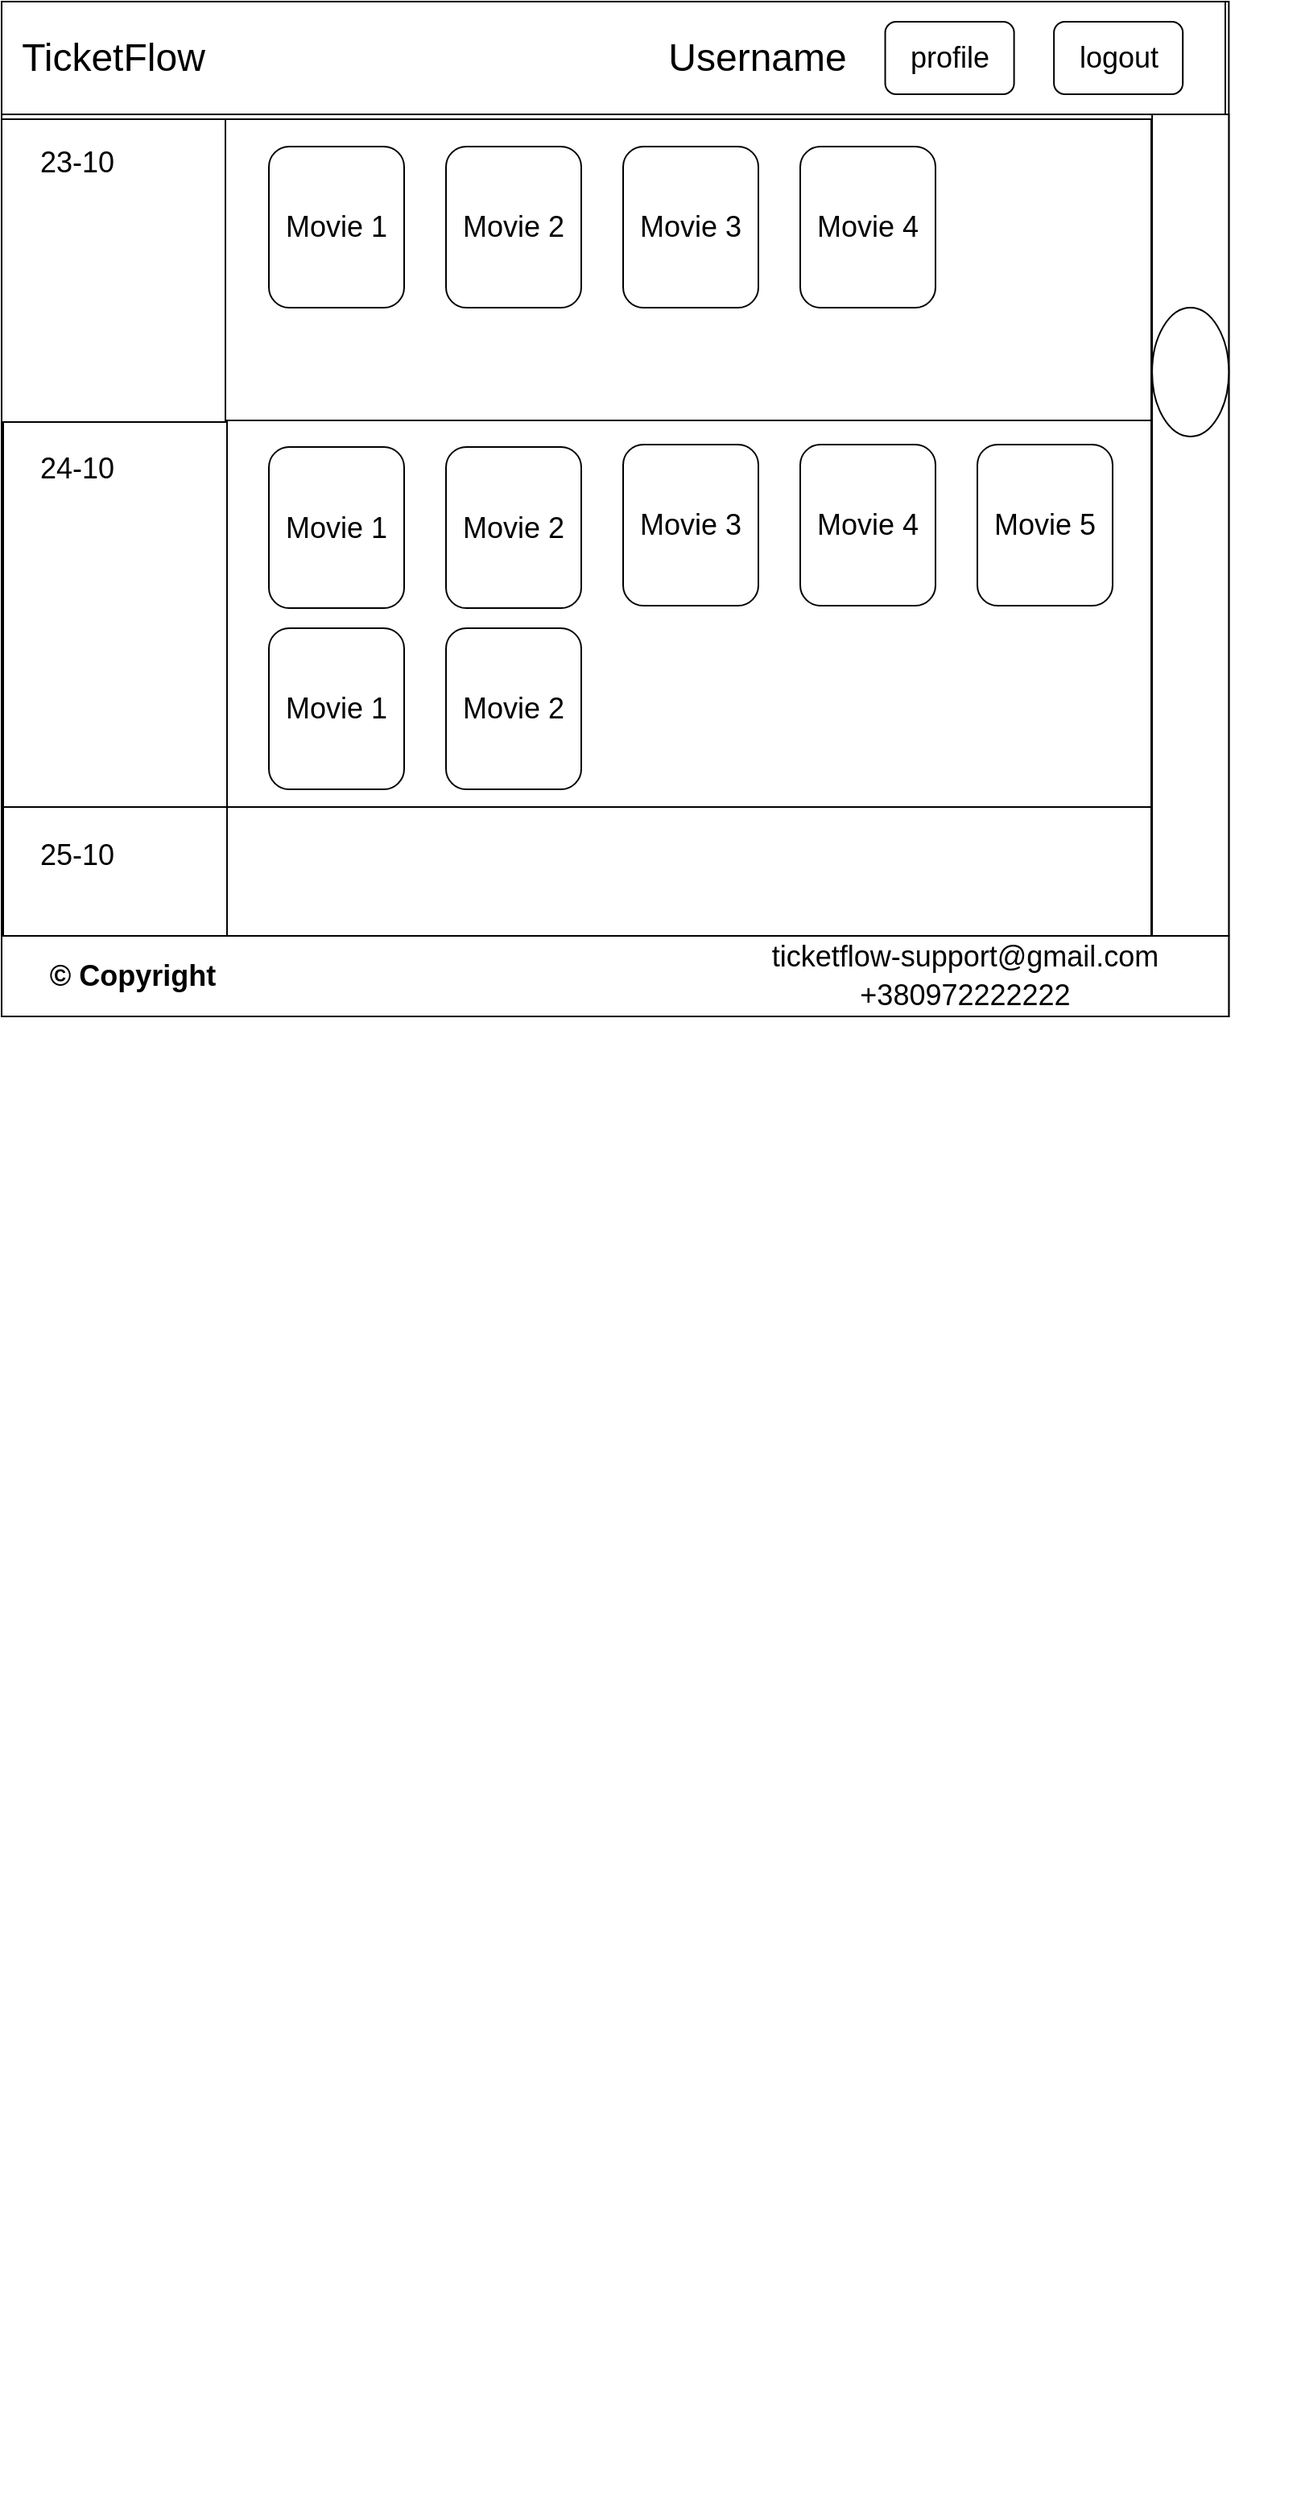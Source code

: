<mxfile version="13.1.10" type="device" pages="7"><diagram id="Z-4hZ3JRTJgvFrVa2Ro6" name="HomePage"><mxGraphModel dx="3651" dy="1426" grid="1" gridSize="10" guides="1" tooltips="1" connect="1" arrows="1" fold="1" page="1" pageScale="1" pageWidth="827" pageHeight="1169" math="0" shadow="0"><root><mxCell id="DgiCKhbRxYtAY4qSIxgt-0"/><mxCell id="DgiCKhbRxYtAY4qSIxgt-1" parent="DgiCKhbRxYtAY4qSIxgt-0"/><mxCell id="DgiCKhbRxYtAY4qSIxgt-4" value="" style="group" vertex="1" connectable="0" parent="DgiCKhbRxYtAY4qSIxgt-1"><mxGeometry x="21" y="20" width="806" height="1550" as="geometry"/></mxCell><mxCell id="DgiCKhbRxYtAY4qSIxgt-2" value="" style="rounded=0;whiteSpace=wrap;html=1;" vertex="1" parent="DgiCKhbRxYtAY4qSIxgt-4"><mxGeometry width="762.175" height="630" as="geometry"/></mxCell><mxCell id="DgiCKhbRxYtAY4qSIxgt-3" value="" style="rounded=0;whiteSpace=wrap;html=1;" vertex="1" parent="DgiCKhbRxYtAY4qSIxgt-4"><mxGeometry width="760" height="70" as="geometry"/></mxCell><mxCell id="DgiCKhbRxYtAY4qSIxgt-5" value="&lt;span style=&quot;font-size: 24px&quot;&gt;TicketFlow&lt;/span&gt;" style="text;html=1;strokeColor=none;fillColor=none;align=center;verticalAlign=middle;whiteSpace=wrap;rounded=0;" vertex="1" parent="DgiCKhbRxYtAY4qSIxgt-4"><mxGeometry x="15.243" y="15" width="108.61" height="40" as="geometry"/></mxCell><mxCell id="DgiCKhbRxYtAY4qSIxgt-13" value="&lt;font style=&quot;font-size: 24px&quot;&gt;Username&lt;/font&gt;" style="text;html=1;strokeColor=none;fillColor=none;align=center;verticalAlign=middle;whiteSpace=wrap;rounded=0;" vertex="1" parent="DgiCKhbRxYtAY4qSIxgt-4"><mxGeometry x="415.385" y="15" width="108.61" height="40" as="geometry"/></mxCell><mxCell id="DgiCKhbRxYtAY4qSIxgt-14" value="&lt;font style=&quot;font-size: 18px&quot;&gt;logout&lt;/font&gt;" style="rounded=1;whiteSpace=wrap;html=1;" vertex="1" parent="DgiCKhbRxYtAY4qSIxgt-4"><mxGeometry x="653.565" y="12.5" width="80.028" height="45" as="geometry"/></mxCell><mxCell id="DgiCKhbRxYtAY4qSIxgt-15" value="&lt;font style=&quot;font-size: 18px&quot;&gt;profile&lt;/font&gt;" style="rounded=1;whiteSpace=wrap;html=1;" vertex="1" parent="DgiCKhbRxYtAY4qSIxgt-4"><mxGeometry x="548.766" y="12.5" width="80.028" height="45" as="geometry"/></mxCell><mxCell id="DgiCKhbRxYtAY4qSIxgt-62" value="" style="html=1;whiteSpace=wrap;container=1;collapsible=0;childLayout=tableLayout;" vertex="1" parent="DgiCKhbRxYtAY4qSIxgt-4"><mxGeometry x="156" y="340" width="120" height="40" as="geometry"/></mxCell><mxCell id="DgiCKhbRxYtAY4qSIxgt-63" value="" style="html=1;whiteSpace=wrap;collapsible=0;dropTarget=0;pointerEvents=0;fillColor=none;strokeColor=none;points=[[0,0.5],[1,0.5]];portConstraint=eastwest;" vertex="1" parent="DgiCKhbRxYtAY4qSIxgt-62"><mxGeometry width="120" height="40" as="geometry"/></mxCell><mxCell id="DgiCKhbRxYtAY4qSIxgt-64" value="" style="shape=partialRectangle;html=1;whiteSpace=wrap;connectable=0;fillColor=none;" vertex="1" parent="DgiCKhbRxYtAY4qSIxgt-63"><mxGeometry width="60" height="40" as="geometry"/></mxCell><mxCell id="DgiCKhbRxYtAY4qSIxgt-65" value="" style="shape=partialRectangle;html=1;whiteSpace=wrap;connectable=0;fillColor=none;" vertex="1" parent="DgiCKhbRxYtAY4qSIxgt-63"><mxGeometry x="60" width="60" height="40" as="geometry"/></mxCell><mxCell id="DgiCKhbRxYtAY4qSIxgt-16" value="" style="rounded=0;whiteSpace=wrap;html=1;" vertex="1" parent="DgiCKhbRxYtAY4qSIxgt-4"><mxGeometry y="580" width="762.175" height="50" as="geometry"/></mxCell><mxCell id="DgiCKhbRxYtAY4qSIxgt-20" value="&lt;h1 class=&quot;page-title&quot; style=&quot;box-sizing: border-box ; margin: 0px 0px 5px ; padding: 0px ; border: 0px ; font-stretch: inherit ; line-height: 1.2 ; vertical-align: baseline ; clear: both ; background-color: rgb(255 , 255 , 255)&quot;&gt;&lt;font style=&quot;font-size: 18px&quot;&gt;© Copyright&lt;/font&gt;&lt;/h1&gt;" style="text;html=1;strokeColor=none;fillColor=none;align=center;verticalAlign=middle;whiteSpace=wrap;rounded=0;" vertex="1" parent="DgiCKhbRxYtAY4qSIxgt-4"><mxGeometry x="15.243" y="600" width="133.381" height="10" as="geometry"/></mxCell><mxCell id="DgiCKhbRxYtAY4qSIxgt-24" value="" style="rounded=0;whiteSpace=wrap;html=1;" vertex="1" parent="DgiCKhbRxYtAY4qSIxgt-4"><mxGeometry x="714.539" y="70" width="47.636" height="510" as="geometry"/></mxCell><mxCell id="DgiCKhbRxYtAY4qSIxgt-27" value="" style="ellipse;whiteSpace=wrap;html=1;" vertex="1" parent="DgiCKhbRxYtAY4qSIxgt-4"><mxGeometry x="714.539" y="190" width="47.636" height="80" as="geometry"/></mxCell><mxCell id="DgiCKhbRxYtAY4qSIxgt-55" value="" style="html=1;whiteSpace=wrap;container=1;collapsible=0;childLayout=tableLayout;" vertex="1" parent="DgiCKhbRxYtAY4qSIxgt-4"><mxGeometry x="1" y="73" width="713" height="507.0" as="geometry"/></mxCell><mxCell id="DgiCKhbRxYtAY4qSIxgt-56" value="" style="html=1;whiteSpace=wrap;collapsible=0;dropTarget=0;pointerEvents=0;fillColor=none;strokeColor=none;points=[[0,0.5],[1,0.5]];portConstraint=eastwest;" vertex="1" parent="DgiCKhbRxYtAY4qSIxgt-55"><mxGeometry width="713" height="187" as="geometry"/></mxCell><mxCell id="DgiCKhbRxYtAY4qSIxgt-57" value="" style="shape=partialRectangle;html=1;whiteSpace=wrap;connectable=0;fillColor=none;" vertex="1" parent="DgiCKhbRxYtAY4qSIxgt-56"><mxGeometry width="713" height="187" as="geometry"/></mxCell><mxCell id="DgiCKhbRxYtAY4qSIxgt-58" value="" style="html=1;whiteSpace=wrap;collapsible=0;dropTarget=0;pointerEvents=0;fillColor=none;strokeColor=none;points=[[0,0.5],[1,0.5]];portConstraint=eastwest;" vertex="1" parent="DgiCKhbRxYtAY4qSIxgt-55"><mxGeometry y="187" width="713" height="240" as="geometry"/></mxCell><mxCell id="DgiCKhbRxYtAY4qSIxgt-59" value="" style="shape=partialRectangle;html=1;whiteSpace=wrap;connectable=0;fillColor=none;" vertex="1" parent="DgiCKhbRxYtAY4qSIxgt-58"><mxGeometry width="713" height="240" as="geometry"/></mxCell><mxCell id="DgiCKhbRxYtAY4qSIxgt-60" value="" style="html=1;whiteSpace=wrap;collapsible=0;dropTarget=0;pointerEvents=0;fillColor=none;strokeColor=none;points=[[0,0.5],[1,0.5]];portConstraint=eastwest;" vertex="1" parent="DgiCKhbRxYtAY4qSIxgt-55"><mxGeometry y="427" width="713" height="80" as="geometry"/></mxCell><mxCell id="DgiCKhbRxYtAY4qSIxgt-61" value="" style="shape=partialRectangle;html=1;whiteSpace=wrap;connectable=0;fillColor=none;" vertex="1" parent="DgiCKhbRxYtAY4qSIxgt-60"><mxGeometry width="713" height="80" as="geometry"/></mxCell><mxCell id="DgiCKhbRxYtAY4qSIxgt-66" value="" style="rounded=0;whiteSpace=wrap;html=1;" vertex="1" parent="DgiCKhbRxYtAY4qSIxgt-4"><mxGeometry y="73" width="139" height="188" as="geometry"/></mxCell><mxCell id="DgiCKhbRxYtAY4qSIxgt-71" value="" style="rounded=0;whiteSpace=wrap;html=1;" vertex="1" parent="DgiCKhbRxYtAY4qSIxgt-4"><mxGeometry x="1" y="261" width="139" height="239" as="geometry"/></mxCell><mxCell id="DgiCKhbRxYtAY4qSIxgt-72" value="" style="rounded=0;whiteSpace=wrap;html=1;" vertex="1" parent="DgiCKhbRxYtAY4qSIxgt-4"><mxGeometry x="1" y="500" width="139" height="80" as="geometry"/></mxCell><mxCell id="DgiCKhbRxYtAY4qSIxgt-73" value="&lt;font style=&quot;font-size: 18px&quot;&gt;23-10&lt;/font&gt;" style="text;html=1;strokeColor=none;fillColor=none;align=center;verticalAlign=middle;whiteSpace=wrap;rounded=0;" vertex="1" parent="DgiCKhbRxYtAY4qSIxgt-4"><mxGeometry x="15.24" y="90" width="64" height="20" as="geometry"/></mxCell><mxCell id="DgiCKhbRxYtAY4qSIxgt-74" value="&lt;font style=&quot;font-size: 18px&quot;&gt;24-10&lt;/font&gt;" style="text;html=1;strokeColor=none;fillColor=none;align=center;verticalAlign=middle;whiteSpace=wrap;rounded=0;" vertex="1" parent="DgiCKhbRxYtAY4qSIxgt-4"><mxGeometry x="15.24" y="280" width="64" height="20" as="geometry"/></mxCell><mxCell id="DgiCKhbRxYtAY4qSIxgt-75" value="&lt;font style=&quot;font-size: 18px&quot;&gt;25-10&lt;/font&gt;" style="text;html=1;strokeColor=none;fillColor=none;align=center;verticalAlign=middle;whiteSpace=wrap;rounded=0;" vertex="1" parent="DgiCKhbRxYtAY4qSIxgt-4"><mxGeometry x="15.24" y="520" width="64" height="20" as="geometry"/></mxCell><mxCell id="DgiCKhbRxYtAY4qSIxgt-76" value="&lt;font style=&quot;font-size: 18px&quot;&gt;Movie 1&lt;/font&gt;" style="rounded=1;whiteSpace=wrap;html=1;" vertex="1" parent="DgiCKhbRxYtAY4qSIxgt-4"><mxGeometry x="166" y="90" width="84" height="100" as="geometry"/></mxCell><mxCell id="DgiCKhbRxYtAY4qSIxgt-77" value="&lt;font style=&quot;font-size: 18px&quot;&gt;Movie 2&lt;/font&gt;" style="rounded=1;whiteSpace=wrap;html=1;" vertex="1" parent="DgiCKhbRxYtAY4qSIxgt-4"><mxGeometry x="276" y="90" width="84" height="100" as="geometry"/></mxCell><mxCell id="DgiCKhbRxYtAY4qSIxgt-78" value="&lt;font style=&quot;font-size: 18px&quot;&gt;Movie 3&lt;/font&gt;" style="rounded=1;whiteSpace=wrap;html=1;" vertex="1" parent="DgiCKhbRxYtAY4qSIxgt-4"><mxGeometry x="386" y="90" width="84" height="100" as="geometry"/></mxCell><mxCell id="DgiCKhbRxYtAY4qSIxgt-79" value="&lt;font style=&quot;font-size: 18px&quot;&gt;Movie 4&lt;/font&gt;" style="rounded=1;whiteSpace=wrap;html=1;" vertex="1" parent="DgiCKhbRxYtAY4qSIxgt-4"><mxGeometry x="496" y="90" width="84" height="100" as="geometry"/></mxCell><mxCell id="DgiCKhbRxYtAY4qSIxgt-80" value="&lt;font style=&quot;font-size: 18px&quot;&gt;Movie 1&lt;/font&gt;" style="rounded=1;whiteSpace=wrap;html=1;" vertex="1" parent="DgiCKhbRxYtAY4qSIxgt-4"><mxGeometry x="166" y="276.5" width="84" height="100" as="geometry"/></mxCell><mxCell id="DgiCKhbRxYtAY4qSIxgt-82" value="&lt;font style=&quot;font-size: 18px&quot;&gt;Movie 2&lt;/font&gt;" style="rounded=1;whiteSpace=wrap;html=1;" vertex="1" parent="DgiCKhbRxYtAY4qSIxgt-4"><mxGeometry x="276" y="276.5" width="84" height="100" as="geometry"/></mxCell><mxCell id="DgiCKhbRxYtAY4qSIxgt-81" value="&lt;font style=&quot;font-size: 18px&quot;&gt;Movie 1&lt;/font&gt;" style="rounded=1;whiteSpace=wrap;html=1;" vertex="1" parent="DgiCKhbRxYtAY4qSIxgt-4"><mxGeometry x="166" y="389" width="84" height="100" as="geometry"/></mxCell><mxCell id="DgiCKhbRxYtAY4qSIxgt-83" value="&lt;font style=&quot;font-size: 18px&quot;&gt;Movie 3&lt;/font&gt;" style="rounded=1;whiteSpace=wrap;html=1;" vertex="1" parent="DgiCKhbRxYtAY4qSIxgt-4"><mxGeometry x="386" y="275" width="84" height="100" as="geometry"/></mxCell><mxCell id="DgiCKhbRxYtAY4qSIxgt-84" value="&lt;font style=&quot;font-size: 18px&quot;&gt;Movie 4&lt;/font&gt;" style="rounded=1;whiteSpace=wrap;html=1;" vertex="1" parent="DgiCKhbRxYtAY4qSIxgt-4"><mxGeometry x="496" y="275" width="84" height="100" as="geometry"/></mxCell><mxCell id="DgiCKhbRxYtAY4qSIxgt-85" value="&lt;font style=&quot;font-size: 18px&quot;&gt;Movie 5&lt;/font&gt;" style="rounded=1;whiteSpace=wrap;html=1;" vertex="1" parent="DgiCKhbRxYtAY4qSIxgt-4"><mxGeometry x="606" y="275" width="84" height="100" as="geometry"/></mxCell><mxCell id="DgiCKhbRxYtAY4qSIxgt-86" value="&lt;font style=&quot;font-size: 18px&quot;&gt;Movie 2&lt;/font&gt;" style="rounded=1;whiteSpace=wrap;html=1;" vertex="1" parent="DgiCKhbRxYtAY4qSIxgt-4"><mxGeometry x="276" y="389" width="84" height="100" as="geometry"/></mxCell><mxCell id="95jAV-Bv09q-KbMe2jDr-2" value="&lt;span style=&quot;font-size: 18px&quot;&gt;ticketflow-support@gmail.com&lt;/span&gt;" style="text;html=1;strokeColor=none;fillColor=none;align=center;verticalAlign=middle;whiteSpace=wrap;rounded=0;" vertex="1" parent="DgiCKhbRxYtAY4qSIxgt-4"><mxGeometry x="436.62" y="588" width="323.38" height="10" as="geometry"/></mxCell><mxCell id="95jAV-Bv09q-KbMe2jDr-3" value="&lt;span style=&quot;font-size: 18px&quot;&gt;+380972222222&lt;/span&gt;" style="text;html=1;strokeColor=none;fillColor=none;align=center;verticalAlign=middle;whiteSpace=wrap;rounded=0;" vertex="1" parent="DgiCKhbRxYtAY4qSIxgt-4"><mxGeometry x="436.62" y="612" width="323.38" height="10" as="geometry"/></mxCell></root></mxGraphModel></diagram><diagram id="GMLSsqFKuu4WB8Yo8vJB" name="ProfilePage"><mxGraphModel dx="2130" dy="2001" grid="1" gridSize="10" guides="1" tooltips="1" connect="1" arrows="1" fold="1" page="1" pageScale="1" pageWidth="827" pageHeight="1169" math="0" shadow="0"><root><mxCell id="WJ4ZH2DsBLLp2jmoWDTT-0"/><mxCell id="WJ4ZH2DsBLLp2jmoWDTT-1" parent="WJ4ZH2DsBLLp2jmoWDTT-0"/><mxCell id="SQNPbRWYRSiU9WfEAzW7-0" value="" style="rounded=0;whiteSpace=wrap;html=1;" vertex="1" parent="WJ4ZH2DsBLLp2jmoWDTT-1"><mxGeometry x="30" y="-1090" width="760" height="840" as="geometry"/></mxCell><mxCell id="SQNPbRWYRSiU9WfEAzW7-1" value="" style="rounded=0;whiteSpace=wrap;html=1;" vertex="1" parent="WJ4ZH2DsBLLp2jmoWDTT-1"><mxGeometry x="30" y="-1090" width="760" height="70" as="geometry"/></mxCell><mxCell id="SQNPbRWYRSiU9WfEAzW7-2" value="&lt;span style=&quot;font-size: 24px&quot;&gt;TicketFlow&lt;/span&gt;" style="text;html=1;strokeColor=none;fillColor=none;align=center;verticalAlign=middle;whiteSpace=wrap;rounded=0;" vertex="1" parent="WJ4ZH2DsBLLp2jmoWDTT-1"><mxGeometry x="45.243" y="-1075" width="108.61" height="40" as="geometry"/></mxCell><mxCell id="SQNPbRWYRSiU9WfEAzW7-3" value="&lt;font style=&quot;font-size: 24px&quot;&gt;Username&lt;/font&gt;" style="text;html=1;strokeColor=none;fillColor=none;align=center;verticalAlign=middle;whiteSpace=wrap;rounded=0;" vertex="1" parent="WJ4ZH2DsBLLp2jmoWDTT-1"><mxGeometry x="445.385" y="-1075" width="108.61" height="40" as="geometry"/></mxCell><mxCell id="SQNPbRWYRSiU9WfEAzW7-4" value="&lt;font style=&quot;font-size: 18px&quot;&gt;logout&lt;/font&gt;" style="rounded=1;whiteSpace=wrap;html=1;" vertex="1" parent="WJ4ZH2DsBLLp2jmoWDTT-1"><mxGeometry x="683.565" y="-1077.5" width="80.028" height="45" as="geometry"/></mxCell><mxCell id="SQNPbRWYRSiU9WfEAzW7-5" value="&lt;font style=&quot;font-size: 18px&quot;&gt;profile&lt;/font&gt;" style="rounded=1;whiteSpace=wrap;html=1;" vertex="1" parent="WJ4ZH2DsBLLp2jmoWDTT-1"><mxGeometry x="578.766" y="-1077.5" width="80.028" height="45" as="geometry"/></mxCell><mxCell id="SQNPbRWYRSiU9WfEAzW7-6" value="" style="rounded=0;whiteSpace=wrap;html=1;" vertex="1" parent="WJ4ZH2DsBLLp2jmoWDTT-1"><mxGeometry x="30" y="-290" width="762.175" height="50" as="geometry"/></mxCell><mxCell id="SQNPbRWYRSiU9WfEAzW7-7" value="&lt;h1 class=&quot;page-title&quot; style=&quot;box-sizing: border-box ; margin: 0px 0px 5px ; padding: 0px ; border: 0px ; font-stretch: inherit ; line-height: 1.2 ; vertical-align: baseline ; clear: both ; background-color: rgb(255 , 255 , 255)&quot;&gt;&lt;font style=&quot;font-size: 18px&quot;&gt;© Copyright&lt;/font&gt;&lt;/h1&gt;" style="text;html=1;strokeColor=none;fillColor=none;align=center;verticalAlign=middle;whiteSpace=wrap;rounded=0;" vertex="1" parent="WJ4ZH2DsBLLp2jmoWDTT-1"><mxGeometry x="45.243" y="-270" width="133.381" height="10" as="geometry"/></mxCell><mxCell id="get70UP__3hJct41SH5X-1" value="&lt;span style=&quot;font-size: 24px&quot;&gt;Profile&lt;/span&gt;" style="text;html=1;strokeColor=none;fillColor=none;align=center;verticalAlign=middle;whiteSpace=wrap;rounded=0;" vertex="1" parent="WJ4ZH2DsBLLp2jmoWDTT-1"><mxGeometry x="181.003" y="-990" width="108.61" height="40" as="geometry"/></mxCell><mxCell id="get70UP__3hJct41SH5X-2" value="&lt;font size=&quot;3&quot;&gt;email&lt;/font&gt;" style="rounded=0;whiteSpace=wrap;html=1;" vertex="1" parent="WJ4ZH2DsBLLp2jmoWDTT-1"><mxGeometry x="190" y="-890" width="250" height="50" as="geometry"/></mxCell><mxCell id="get70UP__3hJct41SH5X-3" value="&lt;span style=&quot;font-size: 18px&quot;&gt;Your email&lt;/span&gt;" style="text;html=1;strokeColor=none;fillColor=none;align=center;verticalAlign=middle;whiteSpace=wrap;rounded=0;" vertex="1" parent="WJ4ZH2DsBLLp2jmoWDTT-1"><mxGeometry x="200.003" y="-930" width="108.61" height="40" as="geometry"/></mxCell><mxCell id="get70UP__3hJct41SH5X-4" value="&lt;font size=&quot;3&quot;&gt;22-11-2020&lt;/font&gt;" style="rounded=0;whiteSpace=wrap;html=1;" vertex="1" parent="WJ4ZH2DsBLLp2jmoWDTT-1"><mxGeometry x="190" y="-780" width="250" height="50" as="geometry"/></mxCell><mxCell id="get70UP__3hJct41SH5X-5" value="&lt;span style=&quot;font-size: 18px&quot;&gt;Your birhtday&lt;/span&gt;" style="text;html=1;strokeColor=none;fillColor=none;align=center;verticalAlign=middle;whiteSpace=wrap;rounded=0;" vertex="1" parent="WJ4ZH2DsBLLp2jmoWDTT-1"><mxGeometry x="200.003" y="-820" width="108.61" height="40" as="geometry"/></mxCell><mxCell id="get70UP__3hJct41SH5X-6" value="&lt;font size=&quot;3&quot;&gt;22-11-2020&lt;/font&gt;" style="rounded=0;whiteSpace=wrap;html=1;" vertex="1" parent="WJ4ZH2DsBLLp2jmoWDTT-1"><mxGeometry x="190" y="-660" width="250" height="50" as="geometry"/></mxCell><mxCell id="get70UP__3hJct41SH5X-8" value="&lt;span style=&quot;font-size: 18px&quot;&gt;Your phone number&lt;/span&gt;" style="text;html=1;strokeColor=none;fillColor=none;align=center;verticalAlign=middle;whiteSpace=wrap;rounded=0;" vertex="1" parent="WJ4ZH2DsBLLp2jmoWDTT-1"><mxGeometry x="200" y="-700" width="160" height="40" as="geometry"/></mxCell><mxCell id="get70UP__3hJct41SH5X-9" value="&lt;font style=&quot;font-size: 18px&quot;&gt;Get your tickets&lt;/font&gt;" style="rounded=1;whiteSpace=wrap;html=1;" vertex="1" parent="WJ4ZH2DsBLLp2jmoWDTT-1"><mxGeometry x="188.61" y="-560" width="131.39" height="50" as="geometry"/></mxCell><mxCell id="get70UP__3hJct41SH5X-11" value="&lt;font style=&quot;font-size: 18px&quot;&gt;&amp;nbsp;1. 2131312(id) -&amp;nbsp; &quot;First film&quot;. 30-10-11 22:00. 10$&lt;br&gt;&amp;nbsp;2. 2131313 -&amp;nbsp; &quot;Second film&quot;. 30-10-11 22:00. 10$&lt;br&gt;&lt;/font&gt;" style="rounded=0;whiteSpace=wrap;html=1;align=left;" vertex="1" parent="WJ4ZH2DsBLLp2jmoWDTT-1"><mxGeometry x="181" y="-500" width="466" height="180" as="geometry"/></mxCell><mxCell id="WqehijcqeDW-VDxQpg1S-0" value="&lt;span style=&quot;font-size: 18px&quot;&gt;ticketflow-support@gmail.com&lt;/span&gt;" style="text;html=1;strokeColor=none;fillColor=none;align=center;verticalAlign=middle;whiteSpace=wrap;rounded=0;" vertex="1" parent="WJ4ZH2DsBLLp2jmoWDTT-1"><mxGeometry x="457.09" y="-282" width="323.38" height="10" as="geometry"/></mxCell><mxCell id="WqehijcqeDW-VDxQpg1S-1" value="&lt;span style=&quot;font-size: 18px&quot;&gt;+380972222222&lt;/span&gt;" style="text;html=1;strokeColor=none;fillColor=none;align=center;verticalAlign=middle;whiteSpace=wrap;rounded=0;" vertex="1" parent="WJ4ZH2DsBLLp2jmoWDTT-1"><mxGeometry x="457.09" y="-258" width="323.38" height="10" as="geometry"/></mxCell></root></mxGraphModel></diagram><diagram id="j1KEz68weKa2XmGc6zVb" name="FilmPage"><mxGraphModel dx="2556" dy="2167" grid="1" gridSize="10" guides="1" tooltips="1" connect="1" arrows="1" fold="1" page="1" pageScale="1" pageWidth="827" pageHeight="1169" math="0" shadow="0"><root><mxCell id="Xwz361z-KTiQzbAT_Y1t-0"/><mxCell id="Xwz361z-KTiQzbAT_Y1t-1" parent="Xwz361z-KTiQzbAT_Y1t-0"/><mxCell id="O_i8Cc_AM8jRsg2v5VaJ-0" value="" style="rounded=0;whiteSpace=wrap;html=1;" vertex="1" parent="Xwz361z-KTiQzbAT_Y1t-1"><mxGeometry x="40" y="-1080" width="760" height="840" as="geometry"/></mxCell><mxCell id="O_i8Cc_AM8jRsg2v5VaJ-1" value="" style="rounded=0;whiteSpace=wrap;html=1;" vertex="1" parent="Xwz361z-KTiQzbAT_Y1t-1"><mxGeometry x="40" y="-1080" width="760" height="70" as="geometry"/></mxCell><mxCell id="O_i8Cc_AM8jRsg2v5VaJ-2" value="&lt;span style=&quot;font-size: 24px&quot;&gt;TicketFlow&lt;/span&gt;" style="text;html=1;strokeColor=none;fillColor=none;align=center;verticalAlign=middle;whiteSpace=wrap;rounded=0;" vertex="1" parent="Xwz361z-KTiQzbAT_Y1t-1"><mxGeometry x="55.243" y="-1065" width="108.61" height="40" as="geometry"/></mxCell><mxCell id="O_i8Cc_AM8jRsg2v5VaJ-3" value="&lt;font style=&quot;font-size: 24px&quot;&gt;Username&lt;/font&gt;" style="text;html=1;strokeColor=none;fillColor=none;align=center;verticalAlign=middle;whiteSpace=wrap;rounded=0;" vertex="1" parent="Xwz361z-KTiQzbAT_Y1t-1"><mxGeometry x="455.385" y="-1065" width="108.61" height="40" as="geometry"/></mxCell><mxCell id="O_i8Cc_AM8jRsg2v5VaJ-4" value="&lt;font style=&quot;font-size: 18px&quot;&gt;logout&lt;/font&gt;" style="rounded=1;whiteSpace=wrap;html=1;" vertex="1" parent="Xwz361z-KTiQzbAT_Y1t-1"><mxGeometry x="693.565" y="-1067.5" width="80.028" height="45" as="geometry"/></mxCell><mxCell id="O_i8Cc_AM8jRsg2v5VaJ-5" value="&lt;font style=&quot;font-size: 18px&quot;&gt;profile&lt;/font&gt;" style="rounded=1;whiteSpace=wrap;html=1;" vertex="1" parent="Xwz361z-KTiQzbAT_Y1t-1"><mxGeometry x="588.766" y="-1067.5" width="80.028" height="45" as="geometry"/></mxCell><mxCell id="O_i8Cc_AM8jRsg2v5VaJ-6" value="" style="rounded=0;whiteSpace=wrap;html=1;" vertex="1" parent="Xwz361z-KTiQzbAT_Y1t-1"><mxGeometry x="40" y="-280" width="762.17" height="60" as="geometry"/></mxCell><mxCell id="O_i8Cc_AM8jRsg2v5VaJ-7" value="&lt;h1 class=&quot;page-title&quot; style=&quot;box-sizing: border-box ; margin: 0px 0px 5px ; padding: 0px ; border: 0px ; font-stretch: inherit ; line-height: 1.2 ; vertical-align: baseline ; clear: both ; background-color: rgb(255 , 255 , 255)&quot;&gt;&lt;font style=&quot;font-size: 18px&quot;&gt;© Copyright&lt;/font&gt;&lt;/h1&gt;" style="text;html=1;strokeColor=none;fillColor=none;align=center;verticalAlign=middle;whiteSpace=wrap;rounded=0;" vertex="1" parent="Xwz361z-KTiQzbAT_Y1t-1"><mxGeometry x="55.243" y="-254" width="133.381" height="10" as="geometry"/></mxCell><mxCell id="O_i8Cc_AM8jRsg2v5VaJ-8" value="&lt;span style=&quot;font-size: 18px&quot;&gt;ticketflow-support@gmail.com&lt;/span&gt;" style="text;html=1;strokeColor=none;fillColor=none;align=center;verticalAlign=middle;whiteSpace=wrap;rounded=0;" vertex="1" parent="Xwz361z-KTiQzbAT_Y1t-1"><mxGeometry x="467.09" y="-264" width="323.38" height="10" as="geometry"/></mxCell><mxCell id="O_i8Cc_AM8jRsg2v5VaJ-9" value="&lt;span style=&quot;font-size: 18px&quot;&gt;+380972222222&lt;/span&gt;" style="text;html=1;strokeColor=none;fillColor=none;align=center;verticalAlign=middle;whiteSpace=wrap;rounded=0;" vertex="1" parent="Xwz361z-KTiQzbAT_Y1t-1"><mxGeometry x="467.09" y="-240" width="323.38" height="10" as="geometry"/></mxCell><mxCell id="O_i8Cc_AM8jRsg2v5VaJ-11" value="&lt;font style=&quot;font-size: 36px&quot;&gt;FILM 1&lt;/font&gt;" style="text;html=1;strokeColor=none;fillColor=none;align=center;verticalAlign=middle;whiteSpace=wrap;rounded=0;" vertex="1" parent="Xwz361z-KTiQzbAT_Y1t-1"><mxGeometry x="80.01" y="-970" width="139.99" height="40" as="geometry"/></mxCell><mxCell id="O_i8Cc_AM8jRsg2v5VaJ-13" value="&lt;span style=&quot;font-size: 24px&quot;&gt;StartTime: 22:00. 26 Mar&lt;/span&gt;" style="text;html=1;strokeColor=none;fillColor=none;align=left;verticalAlign=middle;whiteSpace=wrap;rounded=0;" vertex="1" parent="Xwz361z-KTiQzbAT_Y1t-1"><mxGeometry x="150" y="-910" width="290" height="40" as="geometry"/></mxCell><mxCell id="O_i8Cc_AM8jRsg2v5VaJ-14" value="&lt;span style=&quot;font-size: 24px&quot;&gt;Duration: 200 min&lt;/span&gt;" style="text;html=1;strokeColor=none;fillColor=none;align=left;verticalAlign=middle;whiteSpace=wrap;rounded=0;" vertex="1" parent="Xwz361z-KTiQzbAT_Y1t-1"><mxGeometry x="150" y="-790" width="290" height="40" as="geometry"/></mxCell><mxCell id="O_i8Cc_AM8jRsg2v5VaJ-15" value="&lt;span style=&quot;font-size: 24px&quot;&gt;Location: SuperHall. Kyiv&lt;/span&gt;" style="text;html=1;strokeColor=none;fillColor=none;align=left;verticalAlign=middle;whiteSpace=wrap;rounded=0;" vertex="1" parent="Xwz361z-KTiQzbAT_Y1t-1"><mxGeometry x="150" y="-850" width="290" height="40" as="geometry"/></mxCell><mxCell id="O_i8Cc_AM8jRsg2v5VaJ-16" value="&lt;span style=&quot;font-size: 24px&quot;&gt;Creator: David Linch&lt;/span&gt;" style="text;html=1;strokeColor=none;fillColor=none;align=left;verticalAlign=middle;whiteSpace=wrap;rounded=0;" vertex="1" parent="Xwz361z-KTiQzbAT_Y1t-1"><mxGeometry x="150" y="-730" width="290" height="40" as="geometry"/></mxCell><mxCell id="O_i8Cc_AM8jRsg2v5VaJ-17" value="&lt;span style=&quot;font-size: 24px&quot;&gt;PremiereDate: 20-01-2000&lt;/span&gt;" style="text;html=1;strokeColor=none;fillColor=none;align=left;verticalAlign=middle;whiteSpace=wrap;rounded=0;" vertex="1" parent="Xwz361z-KTiQzbAT_Y1t-1"><mxGeometry x="150" y="-670" width="290" height="40" as="geometry"/></mxCell><mxCell id="O_i8Cc_AM8jRsg2v5VaJ-18" value="&lt;span style=&quot;font-size: 24px&quot;&gt;Description:&lt;/span&gt;" style="text;html=1;strokeColor=none;fillColor=none;align=left;verticalAlign=middle;whiteSpace=wrap;rounded=0;" vertex="1" parent="Xwz361z-KTiQzbAT_Y1t-1"><mxGeometry x="150" y="-540" width="290" height="40" as="geometry"/></mxCell><mxCell id="O_i8Cc_AM8jRsg2v5VaJ-19" value="&lt;span style=&quot;font-size: 24px&quot;&gt;Order&lt;/span&gt;" style="rounded=1;whiteSpace=wrap;html=1;" vertex="1" parent="Xwz361z-KTiQzbAT_Y1t-1"><mxGeometry x="360" y="-350" width="120" height="60" as="geometry"/></mxCell><mxCell id="O_i8Cc_AM8jRsg2v5VaJ-20" value="&lt;span style=&quot;font-size: 24px&quot;&gt;Age limit: 18+&lt;/span&gt;" style="text;html=1;strokeColor=none;fillColor=none;align=left;verticalAlign=middle;whiteSpace=wrap;rounded=0;" vertex="1" parent="Xwz361z-KTiQzbAT_Y1t-1"><mxGeometry x="150" y="-604" width="290" height="40" as="geometry"/></mxCell><mxCell id="O_i8Cc_AM8jRsg2v5VaJ-21" value="" style="rounded=0;whiteSpace=wrap;html=1;" vertex="1" parent="Xwz361z-KTiQzbAT_Y1t-1"><mxGeometry x="160" y="-480" width="530" height="110" as="geometry"/></mxCell></root></mxGraphModel></diagram><diagram id="ZSTZ5MHHa02ZYRNUX6Nd" name="OrderPage"><mxGraphModel dx="4260" dy="2832" grid="1" gridSize="10" guides="1" tooltips="1" connect="1" arrows="1" fold="1" page="1" pageScale="1" pageWidth="827" pageHeight="1169" math="0" shadow="0"><root><mxCell id="fayoQFofNBfWsp8JQT-C-0"/><mxCell id="fayoQFofNBfWsp8JQT-C-1" parent="fayoQFofNBfWsp8JQT-C-0"/><mxCell id="GHUqwgvUkz5n1acimkYE-0" value="" style="rounded=0;whiteSpace=wrap;html=1;" vertex="1" parent="fayoQFofNBfWsp8JQT-C-1"><mxGeometry x="40" y="-1120" width="760" height="840" as="geometry"/></mxCell><mxCell id="GHUqwgvUkz5n1acimkYE-1" value="" style="rounded=0;whiteSpace=wrap;html=1;" vertex="1" parent="fayoQFofNBfWsp8JQT-C-1"><mxGeometry x="40" y="-1120" width="760" height="70" as="geometry"/></mxCell><mxCell id="GHUqwgvUkz5n1acimkYE-2" value="&lt;span style=&quot;font-size: 24px&quot;&gt;TicketFlow&lt;/span&gt;" style="text;html=1;strokeColor=none;fillColor=none;align=center;verticalAlign=middle;whiteSpace=wrap;rounded=0;" vertex="1" parent="fayoQFofNBfWsp8JQT-C-1"><mxGeometry x="55.243" y="-1105" width="108.61" height="40" as="geometry"/></mxCell><mxCell id="GHUqwgvUkz5n1acimkYE-3" value="&lt;font style=&quot;font-size: 24px&quot;&gt;Username&lt;/font&gt;" style="text;html=1;strokeColor=none;fillColor=none;align=center;verticalAlign=middle;whiteSpace=wrap;rounded=0;" vertex="1" parent="fayoQFofNBfWsp8JQT-C-1"><mxGeometry x="455.385" y="-1105" width="108.61" height="40" as="geometry"/></mxCell><mxCell id="GHUqwgvUkz5n1acimkYE-4" value="&lt;font style=&quot;font-size: 18px&quot;&gt;logout&lt;/font&gt;" style="rounded=1;whiteSpace=wrap;html=1;" vertex="1" parent="fayoQFofNBfWsp8JQT-C-1"><mxGeometry x="693.565" y="-1107.5" width="80.028" height="45" as="geometry"/></mxCell><mxCell id="GHUqwgvUkz5n1acimkYE-5" value="&lt;font style=&quot;font-size: 18px&quot;&gt;profile&lt;/font&gt;" style="rounded=1;whiteSpace=wrap;html=1;" vertex="1" parent="fayoQFofNBfWsp8JQT-C-1"><mxGeometry x="588.766" y="-1107.5" width="80.028" height="45" as="geometry"/></mxCell><mxCell id="GHUqwgvUkz5n1acimkYE-6" value="" style="rounded=0;whiteSpace=wrap;html=1;" vertex="1" parent="fayoQFofNBfWsp8JQT-C-1"><mxGeometry x="40" y="-320" width="762.17" height="60" as="geometry"/></mxCell><mxCell id="GHUqwgvUkz5n1acimkYE-7" value="&lt;h1 class=&quot;page-title&quot; style=&quot;box-sizing: border-box ; margin: 0px 0px 5px ; padding: 0px ; border: 0px ; font-stretch: inherit ; line-height: 1.2 ; vertical-align: baseline ; clear: both ; background-color: rgb(255 , 255 , 255)&quot;&gt;&lt;font style=&quot;font-size: 18px&quot;&gt;© Copyright&lt;/font&gt;&lt;/h1&gt;" style="text;html=1;strokeColor=none;fillColor=none;align=center;verticalAlign=middle;whiteSpace=wrap;rounded=0;" vertex="1" parent="fayoQFofNBfWsp8JQT-C-1"><mxGeometry x="55.243" y="-294" width="133.381" height="10" as="geometry"/></mxCell><mxCell id="GHUqwgvUkz5n1acimkYE-8" value="&lt;span style=&quot;font-size: 18px&quot;&gt;ticketflow-support@gmail.com&lt;/span&gt;" style="text;html=1;strokeColor=none;fillColor=none;align=center;verticalAlign=middle;whiteSpace=wrap;rounded=0;" vertex="1" parent="fayoQFofNBfWsp8JQT-C-1"><mxGeometry x="467.09" y="-304" width="323.38" height="10" as="geometry"/></mxCell><mxCell id="GHUqwgvUkz5n1acimkYE-9" value="&lt;span style=&quot;font-size: 18px&quot;&gt;+380972222222&lt;/span&gt;" style="text;html=1;strokeColor=none;fillColor=none;align=center;verticalAlign=middle;whiteSpace=wrap;rounded=0;" vertex="1" parent="fayoQFofNBfWsp8JQT-C-1"><mxGeometry x="467.09" y="-280" width="323.38" height="10" as="geometry"/></mxCell><mxCell id="GHUqwgvUkz5n1acimkYE-10" value="&lt;span style=&quot;color: rgba(0 , 0 , 0 , 0) ; font-family: monospace ; font-size: 0px&quot;&gt;%3CmxGraphModel%3E%3Croot%3E%3CmxCell%20id%3D%220%22%2F%3E%3CmxCell%20id%3D%221%22%20parent%3D%220%22%2F%3E%3CmxCell%20id%3D%222%22%20value%3D%22%26lt%3Bfont%20style%3D%26quot%3Bfont-size%3A%2036px%26quot%3B%26gt%3BFILM%201%26lt%3B%2Ffont%26gt%3B%22%20style%3D%22text%3Bhtml%3D1%3BstrokeColor%3Dnone%3BfillColor%3Dnone%3Balign%3Dcenter%3BverticalAlign%3Dmiddle%3BwhiteSpace%3Dwrap%3Brounded%3D0%3B%22%20vertex%3D%221%22%20parent%3D%221%22%3E%3CmxGeometry%20x%3D%2280.01%22%20y%3D%22-970%22%20width%3D%22139.99%22%20height%3D%2240%22%20as%3D%22geometry%22%2F%3E%3C%2FmxCell%3E%3C%2Froot%3E%3C%2FmxGraphModel%3E&lt;/span&gt;" style="text;html=1;strokeColor=none;fillColor=none;align=center;verticalAlign=middle;whiteSpace=wrap;rounded=0;" vertex="1" parent="fayoQFofNBfWsp8JQT-C-1"><mxGeometry x="67.633" y="-1010" width="108.61" height="40" as="geometry"/></mxCell><mxCell id="jPE-Z_ES6F-Ox3U3p9Vg-0" value="&lt;font style=&quot;font-size: 36px&quot;&gt;FILM 1&lt;/font&gt;" style="text;html=1;strokeColor=none;fillColor=none;align=center;verticalAlign=middle;whiteSpace=wrap;rounded=0;" vertex="1" parent="fayoQFofNBfWsp8JQT-C-1"><mxGeometry x="67.63" y="-1000" width="139.99" height="40" as="geometry"/></mxCell><mxCell id="jPE-Z_ES6F-Ox3U3p9Vg-1" value="&lt;span style=&quot;font-size: 24px&quot;&gt;16 Mar 22:00&lt;/span&gt;" style="text;html=1;strokeColor=none;fillColor=none;align=center;verticalAlign=middle;whiteSpace=wrap;rounded=0;" vertex="1" parent="fayoQFofNBfWsp8JQT-C-1"><mxGeometry x="67.63" y="-960" width="156.68" height="40" as="geometry"/></mxCell><mxCell id="jPE-Z_ES6F-Ox3U3p9Vg-2" value="" style="rounded=0;whiteSpace=wrap;html=1;" vertex="1" parent="fayoQFofNBfWsp8JQT-C-1"><mxGeometry x="140" y="-870" width="570" height="470" as="geometry"/></mxCell><mxCell id="jPE-Z_ES6F-Ox3U3p9Vg-4" value="&lt;span style=&quot;font-size: 24px&quot;&gt;Screen&lt;/span&gt;" style="text;html=1;strokeColor=none;fillColor=none;align=center;verticalAlign=middle;whiteSpace=wrap;rounded=0;" vertex="1" parent="fayoQFofNBfWsp8JQT-C-1"><mxGeometry x="335" y="-910" width="156.68" height="40" as="geometry"/></mxCell><mxCell id="jPE-Z_ES6F-Ox3U3p9Vg-7" value="" style="whiteSpace=wrap;html=1;aspect=fixed;" vertex="1" parent="fayoQFofNBfWsp8JQT-C-1"><mxGeometry x="180" y="-820" width="50" height="50" as="geometry"/></mxCell><mxCell id="jPE-Z_ES6F-Ox3U3p9Vg-8" value="" style="whiteSpace=wrap;html=1;aspect=fixed;" vertex="1" parent="fayoQFofNBfWsp8JQT-C-1"><mxGeometry x="250" y="-820" width="50" height="50" as="geometry"/></mxCell><mxCell id="jPE-Z_ES6F-Ox3U3p9Vg-10" value="" style="whiteSpace=wrap;html=1;aspect=fixed;fillColor=#000000;" vertex="1" parent="fayoQFofNBfWsp8JQT-C-1"><mxGeometry x="395" y="-820" width="50" height="50" as="geometry"/></mxCell><mxCell id="jPE-Z_ES6F-Ox3U3p9Vg-12" value="" style="whiteSpace=wrap;html=1;aspect=fixed;" vertex="1" parent="fayoQFofNBfWsp8JQT-C-1"><mxGeometry x="550" y="-820" width="50" height="50" as="geometry"/></mxCell><mxCell id="jPE-Z_ES6F-Ox3U3p9Vg-13" value="" style="whiteSpace=wrap;html=1;aspect=fixed;" vertex="1" parent="fayoQFofNBfWsp8JQT-C-1"><mxGeometry x="630" y="-820" width="50" height="50" as="geometry"/></mxCell><mxCell id="jPE-Z_ES6F-Ox3U3p9Vg-14" value="" style="whiteSpace=wrap;html=1;aspect=fixed;" vertex="1" parent="fayoQFofNBfWsp8JQT-C-1"><mxGeometry x="180" y="-740" width="50" height="50" as="geometry"/></mxCell><mxCell id="jPE-Z_ES6F-Ox3U3p9Vg-15" value="" style="whiteSpace=wrap;html=1;aspect=fixed;" vertex="1" parent="fayoQFofNBfWsp8JQT-C-1"><mxGeometry x="250" y="-740" width="50" height="50" as="geometry"/></mxCell><mxCell id="jPE-Z_ES6F-Ox3U3p9Vg-16" value="" style="whiteSpace=wrap;html=1;aspect=fixed;" vertex="1" parent="fayoQFofNBfWsp8JQT-C-1"><mxGeometry x="320" y="-740" width="50" height="50" as="geometry"/></mxCell><mxCell id="jPE-Z_ES6F-Ox3U3p9Vg-17" value="" style="whiteSpace=wrap;html=1;aspect=fixed;" vertex="1" parent="fayoQFofNBfWsp8JQT-C-1"><mxGeometry x="395" y="-740" width="50" height="50" as="geometry"/></mxCell><mxCell id="jPE-Z_ES6F-Ox3U3p9Vg-18" value="" style="whiteSpace=wrap;html=1;aspect=fixed;" vertex="1" parent="fayoQFofNBfWsp8JQT-C-1"><mxGeometry x="467.09" y="-740" width="50" height="50" as="geometry"/></mxCell><mxCell id="jPE-Z_ES6F-Ox3U3p9Vg-19" value="" style="whiteSpace=wrap;html=1;aspect=fixed;" vertex="1" parent="fayoQFofNBfWsp8JQT-C-1"><mxGeometry x="550" y="-740" width="50" height="50" as="geometry"/></mxCell><mxCell id="jPE-Z_ES6F-Ox3U3p9Vg-20" value="" style="whiteSpace=wrap;html=1;aspect=fixed;" vertex="1" parent="fayoQFofNBfWsp8JQT-C-1"><mxGeometry x="630" y="-740" width="50" height="50" as="geometry"/></mxCell><mxCell id="jPE-Z_ES6F-Ox3U3p9Vg-21" value="" style="whiteSpace=wrap;html=1;aspect=fixed;" vertex="1" parent="fayoQFofNBfWsp8JQT-C-1"><mxGeometry x="180" y="-660" width="50" height="50" as="geometry"/></mxCell><mxCell id="jPE-Z_ES6F-Ox3U3p9Vg-22" value="" style="whiteSpace=wrap;html=1;aspect=fixed;" vertex="1" parent="fayoQFofNBfWsp8JQT-C-1"><mxGeometry x="250" y="-660" width="50" height="50" as="geometry"/></mxCell><mxCell id="jPE-Z_ES6F-Ox3U3p9Vg-27" value="" style="whiteSpace=wrap;html=1;aspect=fixed;" vertex="1" parent="fayoQFofNBfWsp8JQT-C-1"><mxGeometry x="630" y="-660" width="50" height="50" as="geometry"/></mxCell><mxCell id="jPE-Z_ES6F-Ox3U3p9Vg-28" value="" style="whiteSpace=wrap;html=1;aspect=fixed;" vertex="1" parent="fayoQFofNBfWsp8JQT-C-1"><mxGeometry x="180" y="-584" width="50" height="50" as="geometry"/></mxCell><mxCell id="jPE-Z_ES6F-Ox3U3p9Vg-29" value="" style="whiteSpace=wrap;html=1;aspect=fixed;" vertex="1" parent="fayoQFofNBfWsp8JQT-C-1"><mxGeometry x="250" y="-584" width="50" height="50" as="geometry"/></mxCell><mxCell id="jPE-Z_ES6F-Ox3U3p9Vg-30" value="" style="whiteSpace=wrap;html=1;aspect=fixed;" vertex="1" parent="fayoQFofNBfWsp8JQT-C-1"><mxGeometry x="320" y="-584" width="50" height="50" as="geometry"/></mxCell><mxCell id="jPE-Z_ES6F-Ox3U3p9Vg-31" value="" style="whiteSpace=wrap;html=1;aspect=fixed;" vertex="1" parent="fayoQFofNBfWsp8JQT-C-1"><mxGeometry x="395" y="-584" width="50" height="50" as="geometry"/></mxCell><mxCell id="jPE-Z_ES6F-Ox3U3p9Vg-32" value="" style="whiteSpace=wrap;html=1;aspect=fixed;" vertex="1" parent="fayoQFofNBfWsp8JQT-C-1"><mxGeometry x="467.09" y="-584" width="50" height="50" as="geometry"/></mxCell><mxCell id="jPE-Z_ES6F-Ox3U3p9Vg-33" value="" style="whiteSpace=wrap;html=1;aspect=fixed;" vertex="1" parent="fayoQFofNBfWsp8JQT-C-1"><mxGeometry x="550" y="-584" width="50" height="50" as="geometry"/></mxCell><mxCell id="jPE-Z_ES6F-Ox3U3p9Vg-34" value="" style="whiteSpace=wrap;html=1;aspect=fixed;" vertex="1" parent="fayoQFofNBfWsp8JQT-C-1"><mxGeometry x="630" y="-584" width="50" height="50" as="geometry"/></mxCell><mxCell id="jPE-Z_ES6F-Ox3U3p9Vg-35" value="" style="whiteSpace=wrap;html=1;aspect=fixed;" vertex="1" parent="fayoQFofNBfWsp8JQT-C-1"><mxGeometry x="180" y="-500" width="50" height="50" as="geometry"/></mxCell><mxCell id="jPE-Z_ES6F-Ox3U3p9Vg-36" value="" style="whiteSpace=wrap;html=1;aspect=fixed;" vertex="1" parent="fayoQFofNBfWsp8JQT-C-1"><mxGeometry x="250" y="-500" width="50" height="50" as="geometry"/></mxCell><mxCell id="jPE-Z_ES6F-Ox3U3p9Vg-37" value="" style="whiteSpace=wrap;html=1;aspect=fixed;" vertex="1" parent="fayoQFofNBfWsp8JQT-C-1"><mxGeometry x="320" y="-500" width="50" height="50" as="geometry"/></mxCell><mxCell id="jPE-Z_ES6F-Ox3U3p9Vg-38" value="" style="whiteSpace=wrap;html=1;aspect=fixed;" vertex="1" parent="fayoQFofNBfWsp8JQT-C-1"><mxGeometry x="395" y="-500" width="50" height="50" as="geometry"/></mxCell><mxCell id="jPE-Z_ES6F-Ox3U3p9Vg-39" value="" style="whiteSpace=wrap;html=1;aspect=fixed;" vertex="1" parent="fayoQFofNBfWsp8JQT-C-1"><mxGeometry x="467.09" y="-500" width="50" height="50" as="geometry"/></mxCell><mxCell id="jPE-Z_ES6F-Ox3U3p9Vg-40" value="" style="whiteSpace=wrap;html=1;aspect=fixed;" vertex="1" parent="fayoQFofNBfWsp8JQT-C-1"><mxGeometry x="550" y="-500" width="50" height="50" as="geometry"/></mxCell><mxCell id="jPE-Z_ES6F-Ox3U3p9Vg-41" value="" style="whiteSpace=wrap;html=1;aspect=fixed;" vertex="1" parent="fayoQFofNBfWsp8JQT-C-1"><mxGeometry x="630" y="-500" width="50" height="50" as="geometry"/></mxCell><mxCell id="jPE-Z_ES6F-Ox3U3p9Vg-44" value="" style="whiteSpace=wrap;html=1;aspect=fixed;fillColor=#000000;" vertex="1" parent="fayoQFofNBfWsp8JQT-C-1"><mxGeometry x="467.09" y="-820" width="50" height="50" as="geometry"/></mxCell><mxCell id="jPE-Z_ES6F-Ox3U3p9Vg-45" value="" style="whiteSpace=wrap;html=1;aspect=fixed;fillColor=#000000;" vertex="1" parent="fayoQFofNBfWsp8JQT-C-1"><mxGeometry x="550" y="-660" width="50" height="50" as="geometry"/></mxCell><mxCell id="jPE-Z_ES6F-Ox3U3p9Vg-46" value="" style="whiteSpace=wrap;html=1;aspect=fixed;fillColor=#000000;" vertex="1" parent="fayoQFofNBfWsp8JQT-C-1"><mxGeometry x="467.09" y="-660" width="50" height="50" as="geometry"/></mxCell><mxCell id="jPE-Z_ES6F-Ox3U3p9Vg-47" value="" style="whiteSpace=wrap;html=1;aspect=fixed;fillColor=#000000;" vertex="1" parent="fayoQFofNBfWsp8JQT-C-1"><mxGeometry x="395" y="-660" width="50" height="50" as="geometry"/></mxCell><mxCell id="jPE-Z_ES6F-Ox3U3p9Vg-48" value="" style="whiteSpace=wrap;html=1;aspect=fixed;fillColor=#000000;" vertex="1" parent="fayoQFofNBfWsp8JQT-C-1"><mxGeometry x="320" y="-660" width="50" height="50" as="geometry"/></mxCell><mxCell id="jPE-Z_ES6F-Ox3U3p9Vg-49" value="" style="whiteSpace=wrap;html=1;aspect=fixed;fillColor=#000000;" vertex="1" parent="fayoQFofNBfWsp8JQT-C-1"><mxGeometry x="320" y="-820" width="50" height="50" as="geometry"/></mxCell></root></mxGraphModel></diagram><diagram id="51kMAEpYMTEegEh75BAP" name="LoginPage"><mxGraphModel dx="2556" dy="2167" grid="1" gridSize="10" guides="1" tooltips="1" connect="1" arrows="1" fold="1" page="1" pageScale="1" pageWidth="827" pageHeight="1169" math="0" shadow="0"><root><mxCell id="0"/><mxCell id="1" parent="0"/><mxCell id="a4eX9aW7UO3Cw3U7WcdD-1" value="" style="whiteSpace=wrap;html=1;aspect=fixed;" vertex="1" parent="1"><mxGeometry x="125" y="-970" width="590" height="590" as="geometry"/></mxCell><mxCell id="HcpWK6xFN6KGy7pqfJDv-1" value="" style="rounded=0;whiteSpace=wrap;html=1;" vertex="1" parent="1"><mxGeometry x="40" y="-1120" width="760" height="840" as="geometry"/></mxCell><mxCell id="a4eX9aW7UO3Cw3U7WcdD-2" value="aaa@gmail.com" style="rounded=0;whiteSpace=wrap;html=1;" vertex="1" parent="1"><mxGeometry x="315" y="-740" width="210" height="40" as="geometry"/></mxCell><mxCell id="a4eX9aW7UO3Cw3U7WcdD-3" value="ssss" style="rounded=0;whiteSpace=wrap;html=1;" vertex="1" parent="1"><mxGeometry x="315" y="-660" width="210" height="40" as="geometry"/></mxCell><mxCell id="a4eX9aW7UO3Cw3U7WcdD-4" value="Submit" style="rounded=1;whiteSpace=wrap;html=1;" vertex="1" parent="1"><mxGeometry x="377.5" y="-560" width="85" height="30" as="geometry"/></mxCell><mxCell id="a4eX9aW7UO3Cw3U7WcdD-6" value="&lt;font style=&quot;font-size: 36px&quot;&gt;Login&lt;/font&gt;" style="text;html=1;strokeColor=none;fillColor=none;align=center;verticalAlign=middle;whiteSpace=wrap;rounded=0;" vertex="1" parent="1"><mxGeometry x="306" y="-870" width="216" height="60" as="geometry"/></mxCell><mxCell id="HcpWK6xFN6KGy7pqfJDv-2" value="" style="rounded=0;whiteSpace=wrap;html=1;" vertex="1" parent="1"><mxGeometry x="40" y="-1120" width="760" height="70" as="geometry"/></mxCell><mxCell id="HcpWK6xFN6KGy7pqfJDv-3" value="&lt;span style=&quot;font-size: 24px&quot;&gt;TicketFlow&lt;/span&gt;" style="text;html=1;strokeColor=none;fillColor=none;align=center;verticalAlign=middle;whiteSpace=wrap;rounded=0;" vertex="1" parent="1"><mxGeometry x="55.243" y="-1105" width="108.61" height="40" as="geometry"/></mxCell><mxCell id="HcpWK6xFN6KGy7pqfJDv-5" value="&lt;span style=&quot;font-size: 18px&quot;&gt;Register&lt;/span&gt;" style="rounded=1;whiteSpace=wrap;html=1;" vertex="1" parent="1"><mxGeometry x="693.565" y="-1107.5" width="80.028" height="45" as="geometry"/></mxCell><mxCell id="HcpWK6xFN6KGy7pqfJDv-6" value="&lt;font style=&quot;font-size: 18px&quot;&gt;Login&lt;/font&gt;" style="rounded=1;whiteSpace=wrap;html=1;" vertex="1" parent="1"><mxGeometry x="588.766" y="-1107.5" width="80.028" height="45" as="geometry"/></mxCell><mxCell id="HcpWK6xFN6KGy7pqfJDv-7" value="" style="rounded=0;whiteSpace=wrap;html=1;" vertex="1" parent="1"><mxGeometry x="40" y="-320" width="762.17" height="60" as="geometry"/></mxCell><mxCell id="HcpWK6xFN6KGy7pqfJDv-8" value="&lt;h1 class=&quot;page-title&quot; style=&quot;box-sizing: border-box ; margin: 0px 0px 5px ; padding: 0px ; border: 0px ; font-stretch: inherit ; line-height: 1.2 ; vertical-align: baseline ; clear: both ; background-color: rgb(255 , 255 , 255)&quot;&gt;&lt;font style=&quot;font-size: 18px&quot;&gt;© Copyright&lt;/font&gt;&lt;/h1&gt;" style="text;html=1;strokeColor=none;fillColor=none;align=center;verticalAlign=middle;whiteSpace=wrap;rounded=0;" vertex="1" parent="1"><mxGeometry x="55.243" y="-294" width="133.381" height="10" as="geometry"/></mxCell><mxCell id="HcpWK6xFN6KGy7pqfJDv-9" value="&lt;span style=&quot;font-size: 18px&quot;&gt;ticketflow-support@gmail.com&lt;/span&gt;" style="text;html=1;strokeColor=none;fillColor=none;align=center;verticalAlign=middle;whiteSpace=wrap;rounded=0;" vertex="1" parent="1"><mxGeometry x="467.09" y="-304" width="323.38" height="10" as="geometry"/></mxCell><mxCell id="HcpWK6xFN6KGy7pqfJDv-10" value="&lt;span style=&quot;font-size: 18px&quot;&gt;+380972222222&lt;/span&gt;" style="text;html=1;strokeColor=none;fillColor=none;align=center;verticalAlign=middle;whiteSpace=wrap;rounded=0;" vertex="1" parent="1"><mxGeometry x="467.09" y="-280" width="323.38" height="10" as="geometry"/></mxCell><mxCell id="HcpWK6xFN6KGy7pqfJDv-11" value="&lt;font style=&quot;font-size: 18px&quot;&gt;email&lt;/font&gt;" style="text;html=1;strokeColor=none;fillColor=none;align=center;verticalAlign=middle;whiteSpace=wrap;rounded=0;" vertex="1" parent="1"><mxGeometry x="400" y="-770" width="40" height="20" as="geometry"/></mxCell><mxCell id="HcpWK6xFN6KGy7pqfJDv-12" value="&lt;font style=&quot;font-size: 18px&quot;&gt;password&lt;/font&gt;" style="text;html=1;strokeColor=none;fillColor=none;align=center;verticalAlign=middle;whiteSpace=wrap;rounded=0;" vertex="1" parent="1"><mxGeometry x="394" y="-685" width="40" height="20" as="geometry"/></mxCell></root></mxGraphModel></diagram><diagram id="_ht-IJqfL9q4crtMurvB" name="RegisterPage"><mxGraphModel dx="2556" dy="2167" grid="1" gridSize="10" guides="1" tooltips="1" connect="1" arrows="1" fold="1" page="1" pageScale="1" pageWidth="827" pageHeight="1169" math="0" shadow="0"><root><mxCell id="5MBIqUd_6m_gWmk-3pWo-0"/><mxCell id="5MBIqUd_6m_gWmk-3pWo-1" parent="5MBIqUd_6m_gWmk-3pWo-0"/><mxCell id="gR3VJXuO-Kv3ZujvuS0G-0" value="" style="rounded=0;whiteSpace=wrap;html=1;" vertex="1" parent="5MBIqUd_6m_gWmk-3pWo-1"><mxGeometry x="41.91" y="-1020" width="760" height="840" as="geometry"/></mxCell><mxCell id="aTO1k40B1cOSTEcNnYQt-0" value="&lt;font style=&quot;font-size: 36px&quot;&gt;Register&lt;/font&gt;" style="text;html=1;strokeColor=none;fillColor=none;align=center;verticalAlign=middle;whiteSpace=wrap;rounded=0;" vertex="1" parent="5MBIqUd_6m_gWmk-3pWo-1"><mxGeometry x="298.91" y="-870" width="216" height="60" as="geometry"/></mxCell><mxCell id="snmqvnq8yPUBPH3F78iP-2" value="Submit" style="rounded=1;whiteSpace=wrap;html=1;" vertex="1" parent="5MBIqUd_6m_gWmk-3pWo-1"><mxGeometry x="364.41" y="-370" width="85" height="30" as="geometry"/></mxCell><mxCell id="snmqvnq8yPUBPH3F78iP-3" value="passwordAgain" style="rounded=0;whiteSpace=wrap;html=1;" vertex="1" parent="5MBIqUd_6m_gWmk-3pWo-1"><mxGeometry x="460.7" y="-600" width="210" height="40" as="geometry"/></mxCell><mxCell id="snmqvnq8yPUBPH3F78iP-4" value="phoneNumber" style="rounded=0;whiteSpace=wrap;html=1;" vertex="1" parent="5MBIqUd_6m_gWmk-3pWo-1"><mxGeometry x="460" y="-720" width="210" height="40" as="geometry"/></mxCell><mxCell id="snmqvnq8yPUBPH3F78iP-5" value="day" style="html=1;shadow=0;dashed=0;shape=mxgraph.bootstrap.rrect;rSize=5;strokeColor=#505050;strokeWidth=1;fillColor=#ffffff;fontColor=#777777;whiteSpace=wrap;align=left;verticalAlign=middle;fontStyle=0;fontSize=14;spacingRight=0;spacing=17;" vertex="1" parent="5MBIqUd_6m_gWmk-3pWo-1"><mxGeometry x="290" y="-470" width="57.5" height="40" as="geometry"/></mxCell><mxCell id="snmqvnq8yPUBPH3F78iP-6" value="" style="shape=triangle;direction=south;fillColor=#495057;strokeColor=none;perimeter=none;" vertex="1" parent="snmqvnq8yPUBPH3F78iP-5"><mxGeometry x="1" y="0.5" width="10" height="5" relative="1" as="geometry"><mxPoint x="-17" y="-2.5" as="offset"/></mxGeometry></mxCell><mxCell id="snmqvnq8yPUBPH3F78iP-12" value="year" style="html=1;shadow=0;dashed=0;shape=mxgraph.bootstrap.rrect;rSize=5;strokeColor=#505050;strokeWidth=1;fillColor=#ffffff;fontColor=#777777;whiteSpace=wrap;align=left;verticalAlign=middle;fontStyle=0;fontSize=14;spacingRight=0;spacing=17;" vertex="1" parent="5MBIqUd_6m_gWmk-3pWo-1"><mxGeometry x="480" y="-470" width="90" height="40" as="geometry"/></mxCell><mxCell id="snmqvnq8yPUBPH3F78iP-13" value="" style="shape=triangle;direction=south;fillColor=#495057;strokeColor=none;perimeter=none;" vertex="1" parent="snmqvnq8yPUBPH3F78iP-12"><mxGeometry x="1" y="0.5" width="10" height="5" relative="1" as="geometry"><mxPoint x="-17" y="-2.5" as="offset"/></mxGeometry></mxCell><mxCell id="snmqvnq8yPUBPH3F78iP-14" value="month" style="html=1;shadow=0;dashed=0;shape=mxgraph.bootstrap.rrect;rSize=5;strokeColor=#505050;strokeWidth=1;fillColor=#ffffff;fontColor=#777777;whiteSpace=wrap;align=left;verticalAlign=middle;fontStyle=0;fontSize=14;spacingRight=0;spacing=17;" vertex="1" parent="5MBIqUd_6m_gWmk-3pWo-1"><mxGeometry x="374.0" y="-470" width="80" height="40" as="geometry"/></mxCell><mxCell id="snmqvnq8yPUBPH3F78iP-15" value="" style="shape=triangle;direction=south;fillColor=#495057;strokeColor=none;perimeter=none;" vertex="1" parent="snmqvnq8yPUBPH3F78iP-14"><mxGeometry x="1" y="0.5" width="10" height="5" relative="1" as="geometry"><mxPoint x="-17" y="-2.5" as="offset"/></mxGeometry></mxCell><mxCell id="gR3VJXuO-Kv3ZujvuS0G-1" value="" style="rounded=0;whiteSpace=wrap;html=1;" vertex="1" parent="5MBIqUd_6m_gWmk-3pWo-1"><mxGeometry x="41.91" y="-1020" width="760" height="70" as="geometry"/></mxCell><mxCell id="gR3VJXuO-Kv3ZujvuS0G-2" value="&lt;span style=&quot;font-size: 24px&quot;&gt;TicketFlow&lt;/span&gt;" style="text;html=1;strokeColor=none;fillColor=none;align=center;verticalAlign=middle;whiteSpace=wrap;rounded=0;" vertex="1" parent="5MBIqUd_6m_gWmk-3pWo-1"><mxGeometry x="57.153" y="-1005" width="108.61" height="40" as="geometry"/></mxCell><mxCell id="gR3VJXuO-Kv3ZujvuS0G-4" value="&lt;font style=&quot;font-size: 18px&quot;&gt;Register&lt;/font&gt;" style="rounded=1;whiteSpace=wrap;html=1;" vertex="1" parent="5MBIqUd_6m_gWmk-3pWo-1"><mxGeometry x="695.475" y="-1007.5" width="80.028" height="45" as="geometry"/></mxCell><mxCell id="gR3VJXuO-Kv3ZujvuS0G-5" value="&lt;span style=&quot;font-size: 18px&quot;&gt;Login&lt;/span&gt;" style="rounded=1;whiteSpace=wrap;html=1;" vertex="1" parent="5MBIqUd_6m_gWmk-3pWo-1"><mxGeometry x="590.676" y="-1007.5" width="80.028" height="45" as="geometry"/></mxCell><mxCell id="gR3VJXuO-Kv3ZujvuS0G-6" value="" style="rounded=0;whiteSpace=wrap;html=1;" vertex="1" parent="5MBIqUd_6m_gWmk-3pWo-1"><mxGeometry x="41.91" y="-220" width="762.17" height="60" as="geometry"/></mxCell><mxCell id="gR3VJXuO-Kv3ZujvuS0G-7" value="&lt;h1 class=&quot;page-title&quot; style=&quot;box-sizing: border-box ; margin: 0px 0px 5px ; padding: 0px ; border: 0px ; font-stretch: inherit ; line-height: 1.2 ; vertical-align: baseline ; clear: both ; background-color: rgb(255 , 255 , 255)&quot;&gt;&lt;font style=&quot;font-size: 18px&quot;&gt;© Copyright&lt;/font&gt;&lt;/h1&gt;" style="text;html=1;strokeColor=none;fillColor=none;align=center;verticalAlign=middle;whiteSpace=wrap;rounded=0;" vertex="1" parent="5MBIqUd_6m_gWmk-3pWo-1"><mxGeometry x="57.153" y="-194" width="133.381" height="10" as="geometry"/></mxCell><mxCell id="gR3VJXuO-Kv3ZujvuS0G-8" value="&lt;span style=&quot;font-size: 18px&quot;&gt;ticketflow-support@gmail.com&lt;/span&gt;" style="text;html=1;strokeColor=none;fillColor=none;align=center;verticalAlign=middle;whiteSpace=wrap;rounded=0;" vertex="1" parent="5MBIqUd_6m_gWmk-3pWo-1"><mxGeometry x="469" y="-204" width="323.38" height="10" as="geometry"/></mxCell><mxCell id="gR3VJXuO-Kv3ZujvuS0G-9" value="&lt;span style=&quot;font-size: 18px&quot;&gt;+380972222222&lt;/span&gt;" style="text;html=1;strokeColor=none;fillColor=none;align=center;verticalAlign=middle;whiteSpace=wrap;rounded=0;" vertex="1" parent="5MBIqUd_6m_gWmk-3pWo-1"><mxGeometry x="469" y="-180" width="323.38" height="10" as="geometry"/></mxCell><mxCell id="gR3VJXuO-Kv3ZujvuS0G-10" value="&lt;font style=&quot;font-size: 36px&quot;&gt;Register&lt;/font&gt;" style="text;html=1;strokeColor=none;fillColor=none;align=center;verticalAlign=middle;whiteSpace=wrap;rounded=0;" vertex="1" parent="5MBIqUd_6m_gWmk-3pWo-1"><mxGeometry x="298.91" y="-870" width="216" height="60" as="geometry"/></mxCell><mxCell id="gR3VJXuO-Kv3ZujvuS0G-26" value="&lt;font style=&quot;font-size: 36px&quot;&gt;Register&lt;/font&gt;" style="text;html=1;strokeColor=none;fillColor=none;align=center;verticalAlign=middle;whiteSpace=wrap;rounded=0;" vertex="1" parent="5MBIqUd_6m_gWmk-3pWo-1"><mxGeometry x="298.91" y="-870" width="216" height="60" as="geometry"/></mxCell><mxCell id="gR3VJXuO-Kv3ZujvuS0G-28" value="&lt;font style=&quot;font-size: 36px&quot;&gt;Register&lt;/font&gt;" style="text;html=1;strokeColor=none;fillColor=none;align=center;verticalAlign=middle;whiteSpace=wrap;rounded=0;" vertex="1" parent="5MBIqUd_6m_gWmk-3pWo-1"><mxGeometry x="298.91" y="-870" width="216" height="60" as="geometry"/></mxCell><mxCell id="gR3VJXuO-Kv3ZujvuS0G-29" value="email" style="rounded=0;whiteSpace=wrap;html=1;" vertex="1" parent="5MBIqUd_6m_gWmk-3pWo-1"><mxGeometry x="170.0" y="-720" width="210" height="40" as="geometry"/></mxCell><mxCell id="gR3VJXuO-Kv3ZujvuS0G-30" value="password" style="rounded=0;whiteSpace=wrap;html=1;" vertex="1" parent="5MBIqUd_6m_gWmk-3pWo-1"><mxGeometry x="170.0" y="-600" width="210" height="40" as="geometry"/></mxCell><mxCell id="gR3VJXuO-Kv3ZujvuS0G-36" value="&lt;font style=&quot;font-size: 24px&quot;&gt;Birthday&lt;/font&gt;" style="text;html=1;strokeColor=none;fillColor=none;align=center;verticalAlign=middle;whiteSpace=wrap;rounded=0;" vertex="1" parent="5MBIqUd_6m_gWmk-3pWo-1"><mxGeometry x="359" y="-500" width="110" height="15" as="geometry"/></mxCell></root></mxGraphModel></diagram><diagram id="BPwiHdj-xDhSMBMnElgp" name="PageTemplate"><mxGraphModel dx="4260" dy="2832" grid="1" gridSize="10" guides="1" tooltips="1" connect="1" arrows="1" fold="1" page="1" pageScale="1" pageWidth="827" pageHeight="1169" math="0" shadow="0"><root><mxCell id="GQ8tqigXlw_tMrNadj3m-0"/><mxCell id="GQ8tqigXlw_tMrNadj3m-1" parent="GQ8tqigXlw_tMrNadj3m-0"/><mxCell id="0N_WclFH0v6OvstAN6U--1" value="" style="rounded=0;whiteSpace=wrap;html=1;" vertex="1" parent="GQ8tqigXlw_tMrNadj3m-1"><mxGeometry x="40" y="-1120" width="760" height="840" as="geometry"/></mxCell><mxCell id="LLjd03_1gzWu_jNjsORA-0" value="" style="rounded=0;whiteSpace=wrap;html=1;" vertex="1" parent="GQ8tqigXlw_tMrNadj3m-1"><mxGeometry x="40" y="-1120" width="760" height="70" as="geometry"/></mxCell><mxCell id="LLjd03_1gzWu_jNjsORA-1" value="&lt;span style=&quot;font-size: 24px&quot;&gt;TicketFlow&lt;/span&gt;" style="text;html=1;strokeColor=none;fillColor=none;align=center;verticalAlign=middle;whiteSpace=wrap;rounded=0;" vertex="1" parent="GQ8tqigXlw_tMrNadj3m-1"><mxGeometry x="55.243" y="-1105" width="108.61" height="40" as="geometry"/></mxCell><mxCell id="LLjd03_1gzWu_jNjsORA-2" value="&lt;font style=&quot;font-size: 24px&quot;&gt;Username&lt;/font&gt;" style="text;html=1;strokeColor=none;fillColor=none;align=center;verticalAlign=middle;whiteSpace=wrap;rounded=0;" vertex="1" parent="GQ8tqigXlw_tMrNadj3m-1"><mxGeometry x="455.385" y="-1105" width="108.61" height="40" as="geometry"/></mxCell><mxCell id="LLjd03_1gzWu_jNjsORA-3" value="&lt;font style=&quot;font-size: 18px&quot;&gt;logout&lt;/font&gt;" style="rounded=1;whiteSpace=wrap;html=1;" vertex="1" parent="GQ8tqigXlw_tMrNadj3m-1"><mxGeometry x="693.565" y="-1107.5" width="80.028" height="45" as="geometry"/></mxCell><mxCell id="LLjd03_1gzWu_jNjsORA-4" value="&lt;font style=&quot;font-size: 18px&quot;&gt;profile&lt;/font&gt;" style="rounded=1;whiteSpace=wrap;html=1;" vertex="1" parent="GQ8tqigXlw_tMrNadj3m-1"><mxGeometry x="588.766" y="-1107.5" width="80.028" height="45" as="geometry"/></mxCell><mxCell id="kRCZTa-QUrunRE7Ha_2y-0" value="" style="rounded=0;whiteSpace=wrap;html=1;" vertex="1" parent="GQ8tqigXlw_tMrNadj3m-1"><mxGeometry x="40" y="-320" width="762.17" height="60" as="geometry"/></mxCell><mxCell id="kRCZTa-QUrunRE7Ha_2y-1" value="&lt;h1 class=&quot;page-title&quot; style=&quot;box-sizing: border-box ; margin: 0px 0px 5px ; padding: 0px ; border: 0px ; font-stretch: inherit ; line-height: 1.2 ; vertical-align: baseline ; clear: both ; background-color: rgb(255 , 255 , 255)&quot;&gt;&lt;font style=&quot;font-size: 18px&quot;&gt;© Copyright&lt;/font&gt;&lt;/h1&gt;" style="text;html=1;strokeColor=none;fillColor=none;align=center;verticalAlign=middle;whiteSpace=wrap;rounded=0;" vertex="1" parent="GQ8tqigXlw_tMrNadj3m-1"><mxGeometry x="55.243" y="-294" width="133.381" height="10" as="geometry"/></mxCell><mxCell id="ubqjHbuRiIRDrdUNKXeT-0" value="&lt;span style=&quot;font-size: 18px&quot;&gt;ticketflow-support@gmail.com&lt;/span&gt;" style="text;html=1;strokeColor=none;fillColor=none;align=center;verticalAlign=middle;whiteSpace=wrap;rounded=0;" vertex="1" parent="GQ8tqigXlw_tMrNadj3m-1"><mxGeometry x="467.09" y="-304" width="323.38" height="10" as="geometry"/></mxCell><mxCell id="ubqjHbuRiIRDrdUNKXeT-1" value="&lt;span style=&quot;font-size: 18px&quot;&gt;+380972222222&lt;/span&gt;" style="text;html=1;strokeColor=none;fillColor=none;align=center;verticalAlign=middle;whiteSpace=wrap;rounded=0;" vertex="1" parent="GQ8tqigXlw_tMrNadj3m-1"><mxGeometry x="467.09" y="-280" width="323.38" height="10" as="geometry"/></mxCell></root></mxGraphModel></diagram></mxfile>